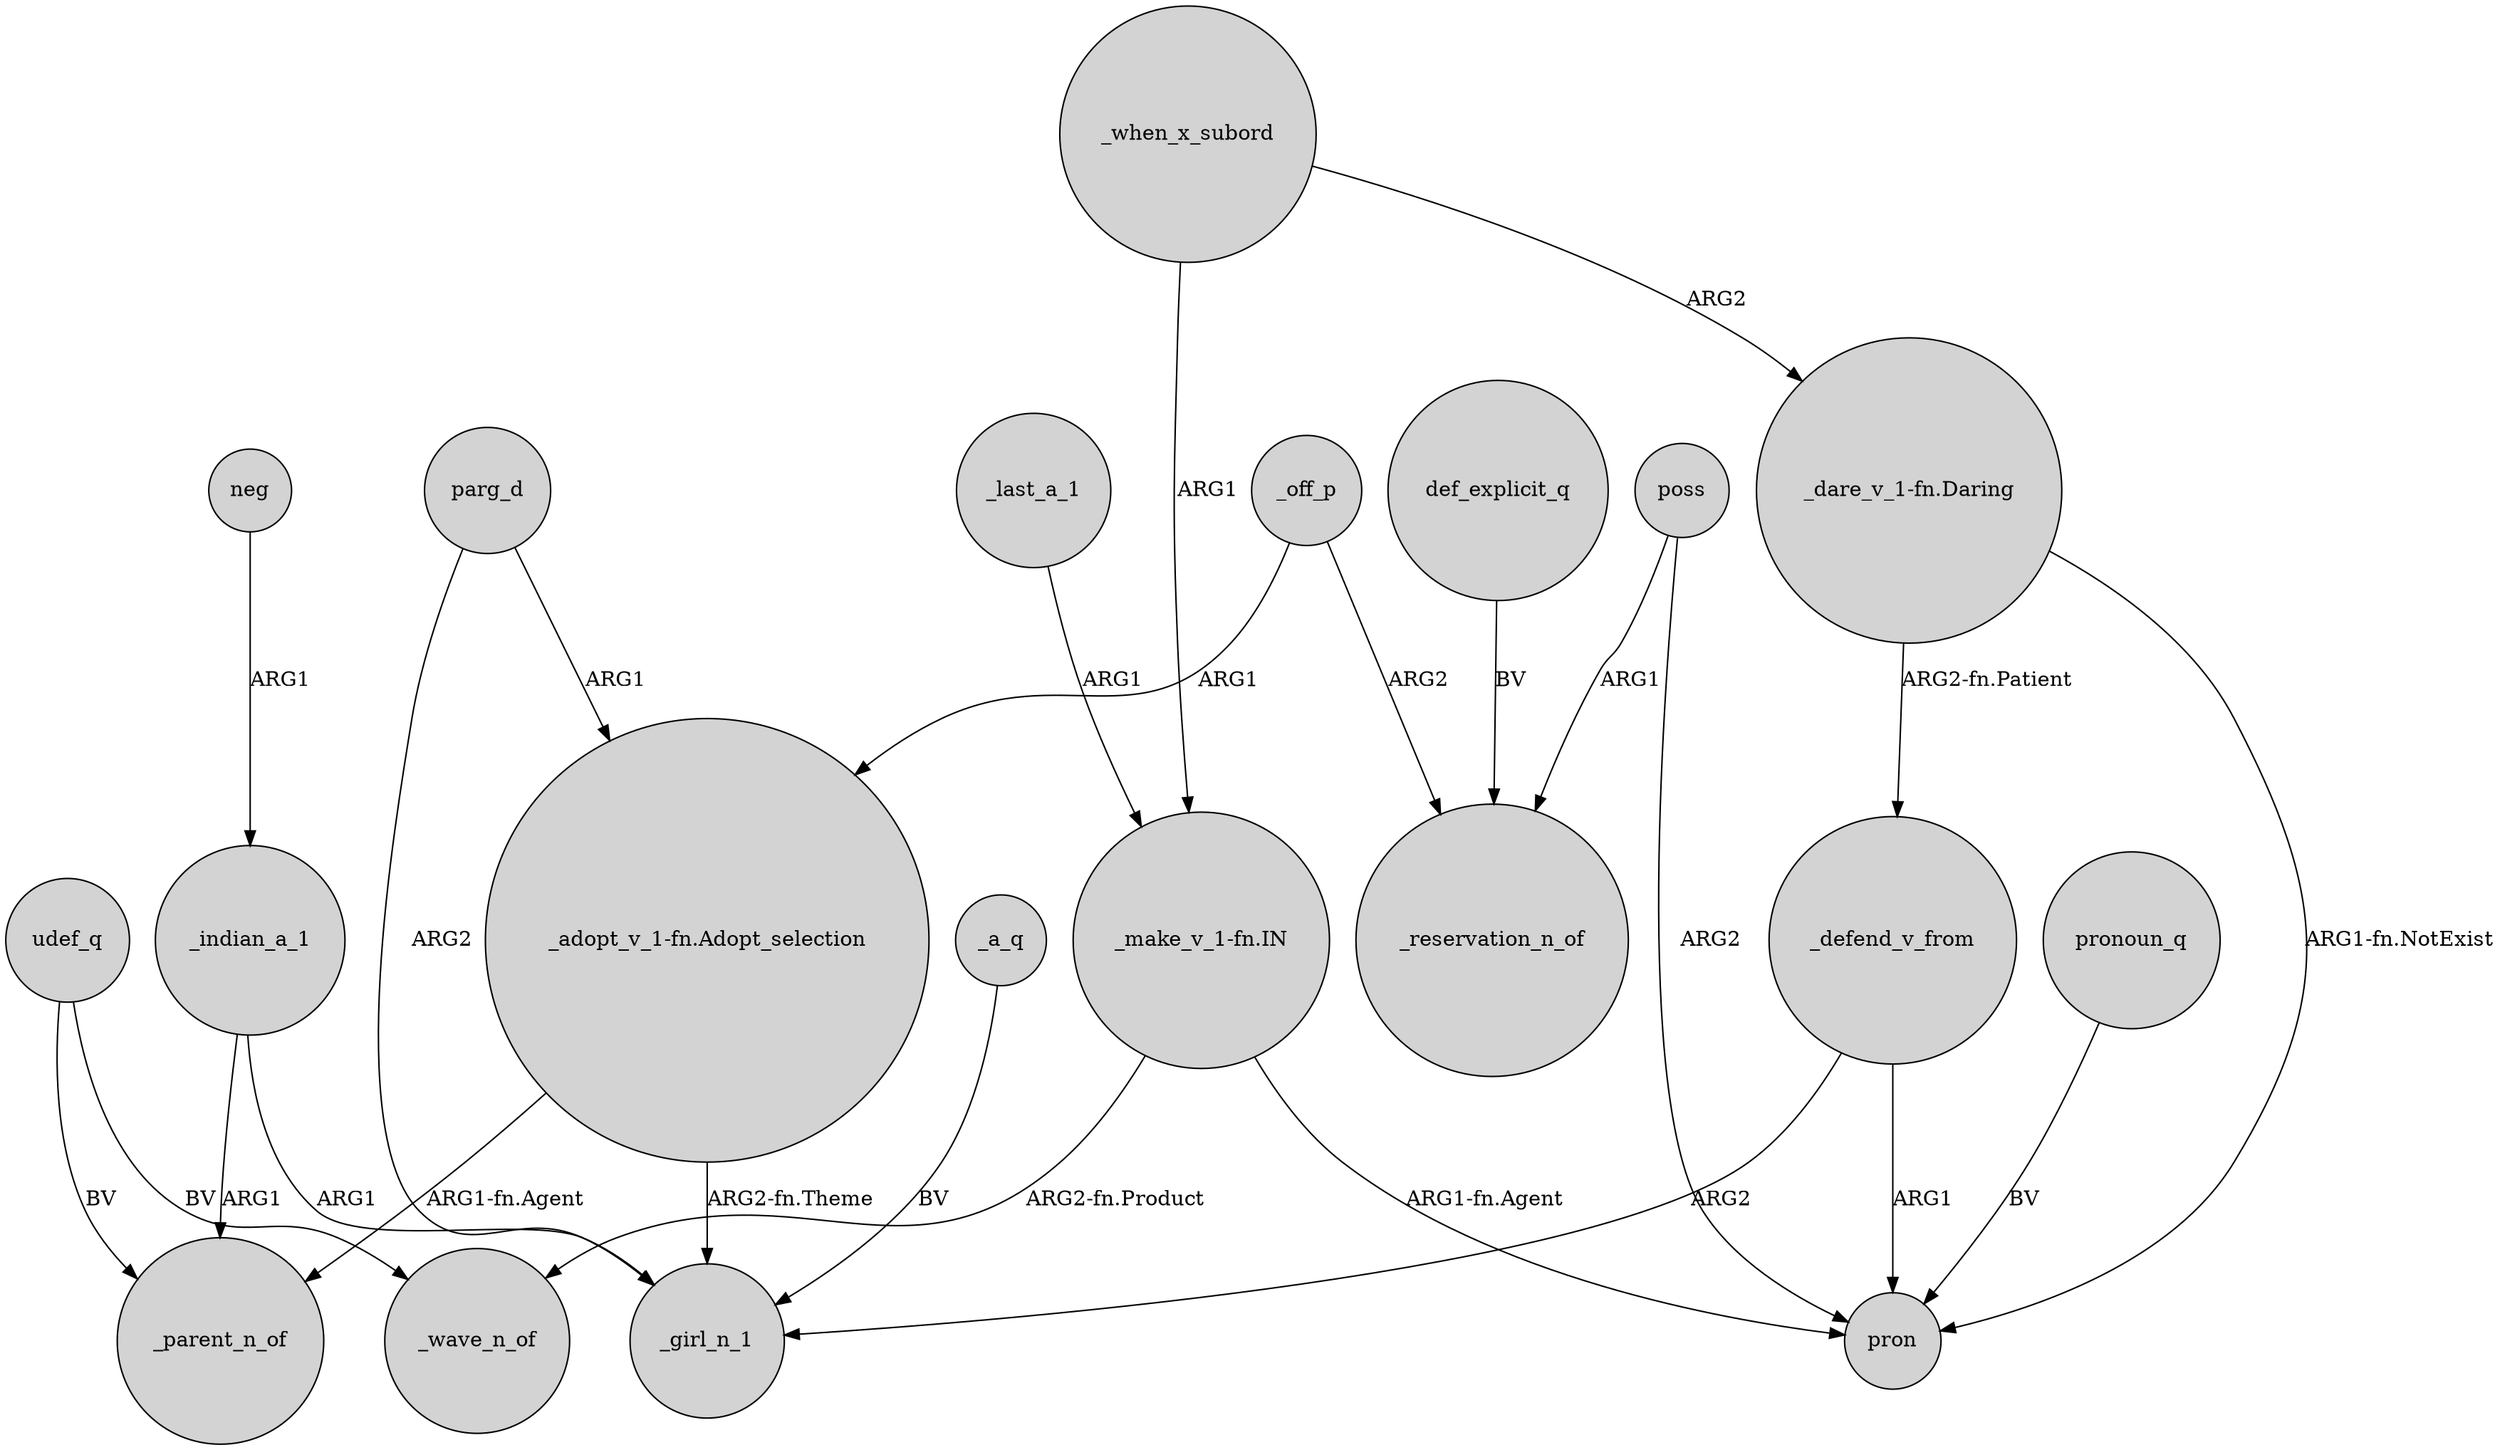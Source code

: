 digraph {
	node [shape=circle style=filled]
	_off_p -> "_adopt_v_1-fn.Adopt_selection" [label=ARG1]
	udef_q -> _parent_n_of [label=BV]
	def_explicit_q -> _reservation_n_of [label=BV]
	poss -> pron [label=ARG2]
	"_adopt_v_1-fn.Adopt_selection" -> _parent_n_of [label="ARG1-fn.Agent"]
	_off_p -> _reservation_n_of [label=ARG2]
	_when_x_subord -> "_make_v_1-fn.IN" [label=ARG1]
	"_adopt_v_1-fn.Adopt_selection" -> _girl_n_1 [label="ARG2-fn.Theme"]
	pronoun_q -> pron [label=BV]
	_defend_v_from -> _girl_n_1 [label=ARG2]
	_indian_a_1 -> _parent_n_of [label=ARG1]
	parg_d -> _girl_n_1 [label=ARG2]
	"_dare_v_1-fn.Daring" -> _defend_v_from [label="ARG2-fn.Patient"]
	"_make_v_1-fn.IN" -> pron [label="ARG1-fn.Agent"]
	_last_a_1 -> "_make_v_1-fn.IN" [label=ARG1]
	_a_q -> _girl_n_1 [label=BV]
	_indian_a_1 -> _girl_n_1 [label=ARG1]
	udef_q -> _wave_n_of [label=BV]
	poss -> _reservation_n_of [label=ARG1]
	neg -> _indian_a_1 [label=ARG1]
	parg_d -> "_adopt_v_1-fn.Adopt_selection" [label=ARG1]
	_when_x_subord -> "_dare_v_1-fn.Daring" [label=ARG2]
	"_dare_v_1-fn.Daring" -> pron [label="ARG1-fn.NotExist"]
	"_make_v_1-fn.IN" -> _wave_n_of [label="ARG2-fn.Product"]
	_defend_v_from -> pron [label=ARG1]
}
